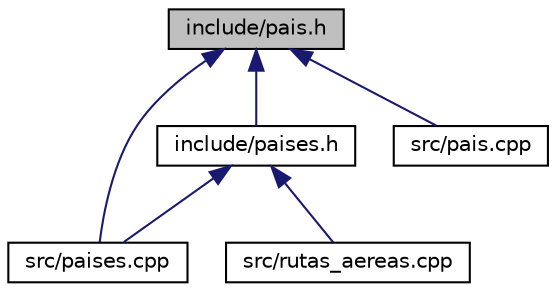 digraph "include/pais.h"
{
 // LATEX_PDF_SIZE
  edge [fontname="Helvetica",fontsize="10",labelfontname="Helvetica",labelfontsize="10"];
  node [fontname="Helvetica",fontsize="10",shape=record];
  Node1 [label="include/pais.h",height=0.2,width=0.4,color="black", fillcolor="grey75", style="filled", fontcolor="black",tooltip="Fichero cabecera para el TDA pais."];
  Node1 -> Node2 [dir="back",color="midnightblue",fontsize="10",style="solid",fontname="Helvetica"];
  Node2 [label="include/paises.h",height=0.2,width=0.4,color="black", fillcolor="white", style="filled",URL="$paises_8h.html",tooltip="Fichero cabecera para el TDA paises."];
  Node2 -> Node3 [dir="back",color="midnightblue",fontsize="10",style="solid",fontname="Helvetica"];
  Node3 [label="src/paises.cpp",height=0.2,width=0.4,color="black", fillcolor="white", style="filled",URL="$paises_8cpp.html",tooltip="Fichero con definiciones para el TDA Paises."];
  Node2 -> Node4 [dir="back",color="midnightblue",fontsize="10",style="solid",fontname="Helvetica"];
  Node4 [label="src/rutas_aereas.cpp",height=0.2,width=0.4,color="black", fillcolor="white", style="filled",URL="$rutas__aereas_8cpp.html",tooltip="Fichero de prueba para probar la práctica Final."];
  Node1 -> Node5 [dir="back",color="midnightblue",fontsize="10",style="solid",fontname="Helvetica"];
  Node5 [label="src/pais.cpp",height=0.2,width=0.4,color="black", fillcolor="white", style="filled",URL="$pais_8cpp.html",tooltip="Fichero con definiciones para el TDA Pais."];
  Node1 -> Node3 [dir="back",color="midnightblue",fontsize="10",style="solid",fontname="Helvetica"];
}

